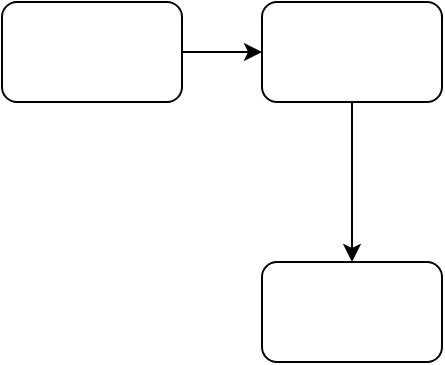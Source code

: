 <mxfile pages="2">
    <diagram id="sb4NYYFLhLb_9W5hqXn6" name="Page-1">
        <mxGraphModel dx="950" dy="543" grid="1" gridSize="10" guides="1" tooltips="1" connect="1" arrows="1" fold="1" page="1" pageScale="1" pageWidth="850" pageHeight="1100" math="0" shadow="0">
            <root>
                <mxCell id="0"/>
                <mxCell id="1" parent="0"/>
                <mxCell id="2" value="" style="edgeStyle=none;html=1;" edge="1" parent="1" source="o0SLnCIMZ1maXzkpTsyC-2" target="o0SLnCIMZ1maXzkpTsyC-3">
                    <mxGeometry relative="1" as="geometry"/>
                </mxCell>
                <mxCell id="o0SLnCIMZ1maXzkpTsyC-2" value="" style="rounded=1;whiteSpace=wrap;html=1;" parent="1" vertex="1">
                    <mxGeometry x="310" y="200" width="90" height="50" as="geometry"/>
                </mxCell>
                <mxCell id="4" value="" style="edgeStyle=none;html=1;" edge="1" parent="1" source="o0SLnCIMZ1maXzkpTsyC-3" target="3">
                    <mxGeometry relative="1" as="geometry"/>
                </mxCell>
                <mxCell id="o0SLnCIMZ1maXzkpTsyC-3" value="" style="rounded=1;whiteSpace=wrap;html=1;" parent="1" vertex="1">
                    <mxGeometry x="440" y="200" width="90" height="50" as="geometry"/>
                </mxCell>
                <mxCell id="3" value="" style="rounded=1;whiteSpace=wrap;html=1;" vertex="1" parent="1">
                    <mxGeometry x="440" y="330" width="90" height="50" as="geometry"/>
                </mxCell>
            </root>
        </mxGraphModel>
    </diagram>
    <diagram id="M3wluSJYnYpYKdIb-jg9" name="Page-2">
        <mxGraphModel dx="950" dy="543" grid="1" gridSize="10" guides="1" tooltips="1" connect="1" arrows="1" fold="1" page="1" pageScale="1" pageWidth="850" pageHeight="1100" math="0" shadow="0">
            <root>
                <mxCell id="Bg6w1Cdy818zmXDUF-tN-0"/>
                <mxCell id="Bg6w1Cdy818zmXDUF-tN-1" parent="Bg6w1Cdy818zmXDUF-tN-0"/>
                <mxCell id="bWEFS1YSj5beskEKH9L1-3" value="" style="rounded=1;whiteSpace=wrap;html=1;" parent="Bg6w1Cdy818zmXDUF-tN-1" vertex="1">
                    <mxGeometry x="220" y="400" width="440" height="50" as="geometry"/>
                </mxCell>
                <mxCell id="bWEFS1YSj5beskEKH9L1-4" value="" style="shape=umlActor;verticalLabelPosition=bottom;verticalAlign=top;html=1;outlineConnect=0;" parent="Bg6w1Cdy818zmXDUF-tN-1" vertex="1">
                    <mxGeometry x="410" y="340" width="30" height="60" as="geometry"/>
                </mxCell>
                <mxCell id="bWEFS1YSj5beskEKH9L1-5" value="" style="ellipse;shape=cloud;whiteSpace=wrap;html=1;" parent="Bg6w1Cdy818zmXDUF-tN-1" vertex="1">
                    <mxGeometry x="510" y="280" width="120" height="80" as="geometry"/>
                </mxCell>
                <mxCell id="bWEFS1YSj5beskEKH9L1-6" value="" style="ellipse;shape=cloud;whiteSpace=wrap;html=1;" parent="Bg6w1Cdy818zmXDUF-tN-1" vertex="1">
                    <mxGeometry x="210" y="270" width="120" height="80" as="geometry"/>
                </mxCell>
            </root>
        </mxGraphModel>
    </diagram>
</mxfile>